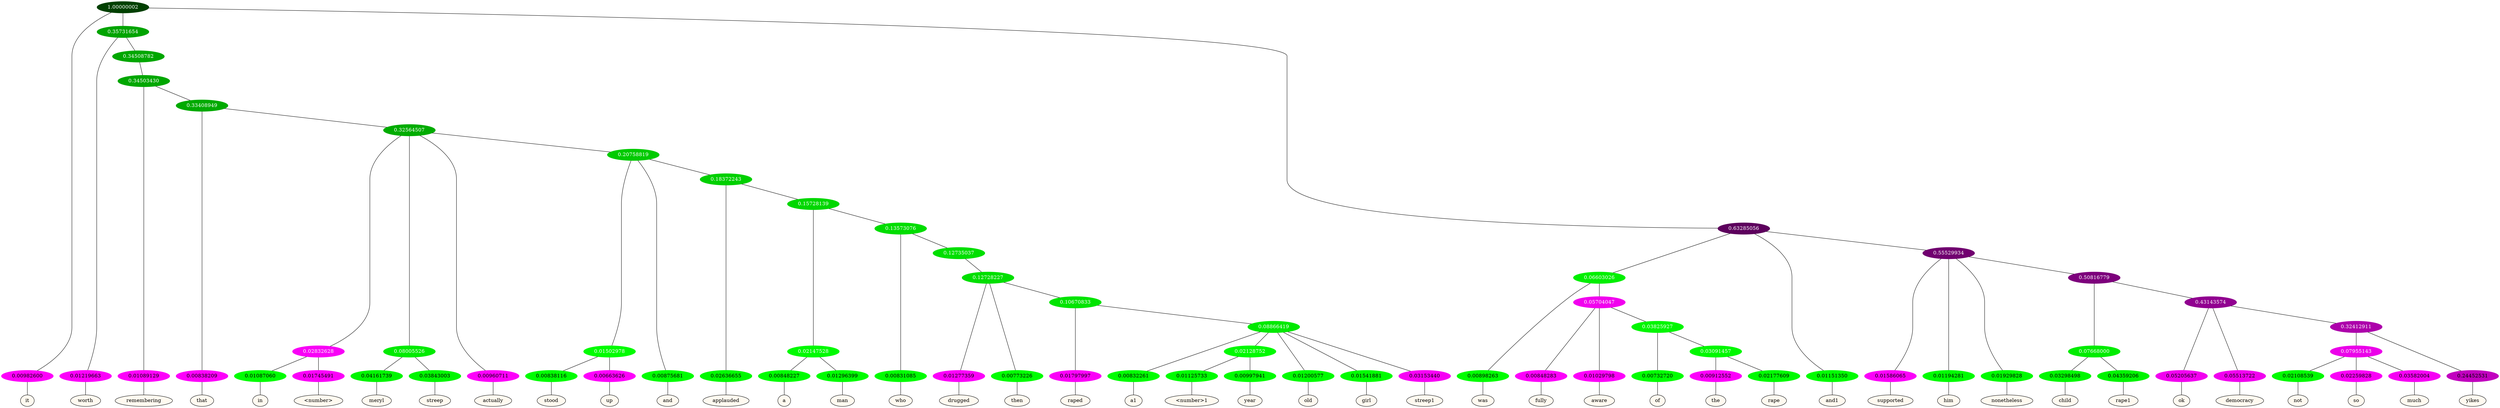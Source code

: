graph {
	node [format=png height=0.15 nodesep=0.001 ordering=out overlap=prism overlap_scaling=0.01 ranksep=0.001 ratio=0.2 style=filled width=0.15]
	{
		rank=same
		a_w_1 [label=it color=black fillcolor=floralwhite style="filled,solid"]
		a_w_4 [label=worth color=black fillcolor=floralwhite style="filled,solid"]
		a_w_16 [label=remembering color=black fillcolor=floralwhite style="filled,solid"]
		a_w_23 [label=that color=black fillcolor=floralwhite style="filled,solid"]
		a_w_40 [label=in color=black fillcolor=floralwhite style="filled,solid"]
		a_w_41 [label="\<number\>" color=black fillcolor=floralwhite style="filled,solid"]
		a_w_42 [label=meryl color=black fillcolor=floralwhite style="filled,solid"]
		a_w_43 [label=streep color=black fillcolor=floralwhite style="filled,solid"]
		a_w_34 [label=actually color=black fillcolor=floralwhite style="filled,solid"]
		a_w_50 [label=stood color=black fillcolor=floralwhite style="filled,solid"]
		a_w_51 [label=up color=black fillcolor=floralwhite style="filled,solid"]
		a_w_45 [label=and color=black fillcolor=floralwhite style="filled,solid"]
		a_w_52 [label=applauded color=black fillcolor=floralwhite style="filled,solid"]
		a_w_56 [label=a color=black fillcolor=floralwhite style="filled,solid"]
		a_w_57 [label=man color=black fillcolor=floralwhite style="filled,solid"]
		a_w_58 [label=who color=black fillcolor=floralwhite style="filled,solid"]
		a_w_61 [label=drugged color=black fillcolor=floralwhite style="filled,solid"]
		a_w_62 [label=then color=black fillcolor=floralwhite style="filled,solid"]
		a_w_64 [label=raped color=black fillcolor=floralwhite style="filled,solid"]
		a_w_66 [label=a1 color=black fillcolor=floralwhite style="filled,solid"]
		a_w_71 [label="\<number\>1" color=black fillcolor=floralwhite style="filled,solid"]
		a_w_72 [label=year color=black fillcolor=floralwhite style="filled,solid"]
		a_w_68 [label=old color=black fillcolor=floralwhite style="filled,solid"]
		a_w_69 [label=girl color=black fillcolor=floralwhite style="filled,solid"]
		a_w_70 [label=streep1 color=black fillcolor=floralwhite style="filled,solid"]
		a_w_10 [label=was color=black fillcolor=floralwhite style="filled,solid"]
		a_w_18 [label=fully color=black fillcolor=floralwhite style="filled,solid"]
		a_w_19 [label=aware color=black fillcolor=floralwhite style="filled,solid"]
		a_w_25 [label=of color=black fillcolor=floralwhite style="filled,solid"]
		a_w_36 [label=the color=black fillcolor=floralwhite style="filled,solid"]
		a_w_37 [label=rape color=black fillcolor=floralwhite style="filled,solid"]
		a_w_7 [label=and1 color=black fillcolor=floralwhite style="filled,solid"]
		a_w_12 [label=supported color=black fillcolor=floralwhite style="filled,solid"]
		a_w_13 [label=him color=black fillcolor=floralwhite style="filled,solid"]
		a_w_14 [label=nonetheless color=black fillcolor=floralwhite style="filled,solid"]
		a_w_27 [label=child color=black fillcolor=floralwhite style="filled,solid"]
		a_w_28 [label=rape1 color=black fillcolor=floralwhite style="filled,solid"]
		a_w_29 [label=ok color=black fillcolor=floralwhite style="filled,solid"]
		a_w_30 [label=democracy color=black fillcolor=floralwhite style="filled,solid"]
		a_w_47 [label=not color=black fillcolor=floralwhite style="filled,solid"]
		a_w_48 [label=so color=black fillcolor=floralwhite style="filled,solid"]
		a_w_49 [label=much color=black fillcolor=floralwhite style="filled,solid"]
		a_w_39 [label=yikes color=black fillcolor=floralwhite style="filled,solid"]
	}
	a_n_1 -- a_w_1
	a_n_4 -- a_w_4
	a_n_16 -- a_w_16
	a_n_23 -- a_w_23
	a_n_40 -- a_w_40
	a_n_41 -- a_w_41
	a_n_42 -- a_w_42
	a_n_43 -- a_w_43
	a_n_34 -- a_w_34
	a_n_50 -- a_w_50
	a_n_51 -- a_w_51
	a_n_45 -- a_w_45
	a_n_52 -- a_w_52
	a_n_56 -- a_w_56
	a_n_57 -- a_w_57
	a_n_58 -- a_w_58
	a_n_61 -- a_w_61
	a_n_62 -- a_w_62
	a_n_64 -- a_w_64
	a_n_66 -- a_w_66
	a_n_71 -- a_w_71
	a_n_72 -- a_w_72
	a_n_68 -- a_w_68
	a_n_69 -- a_w_69
	a_n_70 -- a_w_70
	a_n_10 -- a_w_10
	a_n_18 -- a_w_18
	a_n_19 -- a_w_19
	a_n_25 -- a_w_25
	a_n_36 -- a_w_36
	a_n_37 -- a_w_37
	a_n_7 -- a_w_7
	a_n_12 -- a_w_12
	a_n_13 -- a_w_13
	a_n_14 -- a_w_14
	a_n_27 -- a_w_27
	a_n_28 -- a_w_28
	a_n_29 -- a_w_29
	a_n_30 -- a_w_30
	a_n_47 -- a_w_47
	a_n_48 -- a_w_48
	a_n_49 -- a_w_49
	a_n_39 -- a_w_39
	{
		rank=same
		a_n_1 [label=0.00982600 color="0.835 1.000 0.990" fontcolor=black]
		a_n_4 [label=0.01219663 color="0.835 1.000 0.988" fontcolor=black]
		a_n_16 [label=0.01089129 color="0.835 1.000 0.989" fontcolor=black]
		a_n_23 [label=0.00838209 color="0.835 1.000 0.992" fontcolor=black]
		a_n_40 [label=0.01087060 color="0.334 1.000 0.989" fontcolor=black]
		a_n_41 [label=0.01745491 color="0.835 1.000 0.983" fontcolor=black]
		a_n_42 [label=0.04161739 color="0.334 1.000 0.958" fontcolor=black]
		a_n_43 [label=0.03843003 color="0.334 1.000 0.962" fontcolor=black]
		a_n_34 [label=0.00960711 color="0.835 1.000 0.990" fontcolor=black]
		a_n_50 [label=0.00838116 color="0.334 1.000 0.992" fontcolor=black]
		a_n_51 [label=0.00663626 color="0.835 1.000 0.993" fontcolor=black]
		a_n_45 [label=0.00875681 color="0.334 1.000 0.991" fontcolor=black]
		a_n_52 [label=0.02636655 color="0.334 1.000 0.974" fontcolor=black]
		a_n_56 [label=0.00848227 color="0.334 1.000 0.992" fontcolor=black]
		a_n_57 [label=0.01296399 color="0.334 1.000 0.987" fontcolor=black]
		a_n_58 [label=0.00831085 color="0.334 1.000 0.992" fontcolor=black]
		a_n_61 [label=0.01277359 color="0.835 1.000 0.987" fontcolor=black]
		a_n_62 [label=0.00773226 color="0.334 1.000 0.992" fontcolor=black]
		a_n_64 [label=0.01797997 color="0.835 1.000 0.982" fontcolor=black]
		a_n_66 [label=0.00832261 color="0.334 1.000 0.992" fontcolor=black]
		a_n_71 [label=0.01125733 color="0.334 1.000 0.989" fontcolor=black]
		a_n_72 [label=0.00997941 color="0.334 1.000 0.990" fontcolor=black]
		a_n_68 [label=0.01200577 color="0.334 1.000 0.988" fontcolor=black]
		a_n_69 [label=0.01541881 color="0.334 1.000 0.985" fontcolor=black]
		a_n_70 [label=0.03153440 color="0.835 1.000 0.968" fontcolor=black]
		a_n_10 [label=0.00898263 color="0.334 1.000 0.991" fontcolor=black]
		a_n_18 [label=0.00848283 color="0.835 1.000 0.992" fontcolor=black]
		a_n_19 [label=0.01029798 color="0.835 1.000 0.990" fontcolor=black]
		a_n_25 [label=0.00732720 color="0.334 1.000 0.993" fontcolor=black]
		a_n_36 [label=0.00912552 color="0.835 1.000 0.991" fontcolor=black]
		a_n_37 [label=0.02177609 color="0.334 1.000 0.978" fontcolor=black]
		a_n_7 [label=0.01151350 color="0.334 1.000 0.988" fontcolor=black]
		a_n_12 [label=0.01586065 color="0.835 1.000 0.984" fontcolor=black]
		a_n_13 [label=0.01194281 color="0.334 1.000 0.988" fontcolor=black]
		a_n_14 [label=0.01929828 color="0.334 1.000 0.981" fontcolor=black]
		a_n_27 [label=0.03298498 color="0.334 1.000 0.967" fontcolor=black]
		a_n_28 [label=0.04359206 color="0.334 1.000 0.956" fontcolor=black]
		a_n_29 [label=0.05205637 color="0.835 1.000 0.948" fontcolor=black]
		a_n_30 [label=0.05513722 color="0.835 1.000 0.945" fontcolor=black]
		a_n_47 [label=0.02108539 color="0.334 1.000 0.979" fontcolor=black]
		a_n_48 [label=0.02259828 color="0.835 1.000 0.977" fontcolor=black]
		a_n_49 [label=0.03582004 color="0.835 1.000 0.964" fontcolor=black]
		a_n_39 [label=0.24452531 color="0.835 1.000 0.755" fontcolor=black]
	}
	a_n_0 [label=1.00000002 color="0.334 1.000 0.250" fontcolor=grey99]
	a_n_0 -- a_n_1
	a_n_2 [label=0.35731654 color="0.334 1.000 0.643" fontcolor=grey99]
	a_n_0 -- a_n_2
	a_n_3 [label=0.63285056 color="0.835 1.000 0.367" fontcolor=grey99]
	a_n_0 -- a_n_3
	a_n_2 -- a_n_4
	a_n_5 [label=0.34508782 color="0.334 1.000 0.655" fontcolor=grey99]
	a_n_2 -- a_n_5
	a_n_6 [label=0.06603026 color="0.334 1.000 0.934" fontcolor=grey99]
	a_n_3 -- a_n_6
	a_n_3 -- a_n_7
	a_n_8 [label=0.55529934 color="0.835 1.000 0.445" fontcolor=grey99]
	a_n_3 -- a_n_8
	a_n_9 [label=0.34503430 color="0.334 1.000 0.655" fontcolor=grey99]
	a_n_5 -- a_n_9
	a_n_6 -- a_n_10
	a_n_11 [label=0.05704047 color="0.835 1.000 0.943" fontcolor=grey99]
	a_n_6 -- a_n_11
	a_n_8 -- a_n_12
	a_n_8 -- a_n_13
	a_n_8 -- a_n_14
	a_n_15 [label=0.50816779 color="0.835 1.000 0.492" fontcolor=grey99]
	a_n_8 -- a_n_15
	a_n_9 -- a_n_16
	a_n_17 [label=0.33408949 color="0.334 1.000 0.666" fontcolor=grey99]
	a_n_9 -- a_n_17
	a_n_11 -- a_n_18
	a_n_11 -- a_n_19
	a_n_20 [label=0.03825927 color="0.334 1.000 0.962" fontcolor=grey99]
	a_n_11 -- a_n_20
	a_n_21 [label=0.07668000 color="0.334 1.000 0.923" fontcolor=grey99]
	a_n_15 -- a_n_21
	a_n_22 [label=0.43143574 color="0.835 1.000 0.569" fontcolor=grey99]
	a_n_15 -- a_n_22
	a_n_17 -- a_n_23
	a_n_24 [label=0.32564507 color="0.334 1.000 0.674" fontcolor=grey99]
	a_n_17 -- a_n_24
	a_n_20 -- a_n_25
	a_n_26 [label=0.03091457 color="0.334 1.000 0.969" fontcolor=grey99]
	a_n_20 -- a_n_26
	a_n_21 -- a_n_27
	a_n_21 -- a_n_28
	a_n_22 -- a_n_29
	a_n_22 -- a_n_30
	a_n_31 [label=0.32412911 color="0.835 1.000 0.676" fontcolor=grey99]
	a_n_22 -- a_n_31
	a_n_32 [label=0.02832628 color="0.835 1.000 0.972" fontcolor=grey99]
	a_n_24 -- a_n_32
	a_n_33 [label=0.08005526 color="0.334 1.000 0.920" fontcolor=grey99]
	a_n_24 -- a_n_33
	a_n_24 -- a_n_34
	a_n_35 [label=0.20758819 color="0.334 1.000 0.792" fontcolor=grey99]
	a_n_24 -- a_n_35
	a_n_26 -- a_n_36
	a_n_26 -- a_n_37
	a_n_38 [label=0.07955143 color="0.835 1.000 0.920" fontcolor=grey99]
	a_n_31 -- a_n_38
	a_n_31 -- a_n_39
	a_n_32 -- a_n_40
	a_n_32 -- a_n_41
	a_n_33 -- a_n_42
	a_n_33 -- a_n_43
	a_n_44 [label=0.01502978 color="0.334 1.000 0.985" fontcolor=grey99]
	a_n_35 -- a_n_44
	a_n_35 -- a_n_45
	a_n_46 [label=0.18372243 color="0.334 1.000 0.816" fontcolor=grey99]
	a_n_35 -- a_n_46
	a_n_38 -- a_n_47
	a_n_38 -- a_n_48
	a_n_38 -- a_n_49
	a_n_44 -- a_n_50
	a_n_44 -- a_n_51
	a_n_46 -- a_n_52
	a_n_53 [label=0.15728139 color="0.334 1.000 0.843" fontcolor=grey99]
	a_n_46 -- a_n_53
	a_n_54 [label=0.02147528 color="0.334 1.000 0.979" fontcolor=grey99]
	a_n_53 -- a_n_54
	a_n_55 [label=0.13573076 color="0.334 1.000 0.864" fontcolor=grey99]
	a_n_53 -- a_n_55
	a_n_54 -- a_n_56
	a_n_54 -- a_n_57
	a_n_55 -- a_n_58
	a_n_59 [label=0.12735037 color="0.334 1.000 0.873" fontcolor=grey99]
	a_n_55 -- a_n_59
	a_n_60 [label=0.12728227 color="0.334 1.000 0.873" fontcolor=grey99]
	a_n_59 -- a_n_60
	a_n_60 -- a_n_61
	a_n_60 -- a_n_62
	a_n_63 [label=0.10670833 color="0.334 1.000 0.893" fontcolor=grey99]
	a_n_60 -- a_n_63
	a_n_63 -- a_n_64
	a_n_65 [label=0.08866419 color="0.334 1.000 0.911" fontcolor=grey99]
	a_n_63 -- a_n_65
	a_n_65 -- a_n_66
	a_n_67 [label=0.02128752 color="0.334 1.000 0.979" fontcolor=grey99]
	a_n_65 -- a_n_67
	a_n_65 -- a_n_68
	a_n_65 -- a_n_69
	a_n_65 -- a_n_70
	a_n_67 -- a_n_71
	a_n_67 -- a_n_72
}
